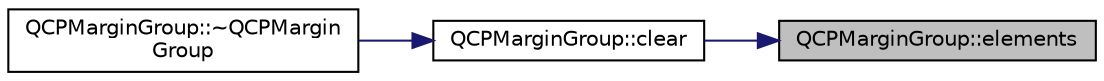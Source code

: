 digraph "QCPMarginGroup::elements"
{
 // LATEX_PDF_SIZE
  edge [fontname="Helvetica",fontsize="10",labelfontname="Helvetica",labelfontsize="10"];
  node [fontname="Helvetica",fontsize="10",shape=record];
  rankdir="RL";
  Node1 [label="QCPMarginGroup::elements",height=0.2,width=0.4,color="black", fillcolor="grey75", style="filled", fontcolor="black",tooltip=" "];
  Node1 -> Node2 [dir="back",color="midnightblue",fontsize="10",style="solid",fontname="Helvetica"];
  Node2 [label="QCPMarginGroup::clear",height=0.2,width=0.4,color="black", fillcolor="white", style="filled",URL="$classQCPMarginGroup.html#a144b67f216e4e86c3a3a309e850285fe",tooltip=" "];
  Node2 -> Node3 [dir="back",color="midnightblue",fontsize="10",style="solid",fontname="Helvetica"];
  Node3 [label="QCPMarginGroup::~QCPMargin\lGroup",height=0.2,width=0.4,color="black", fillcolor="white", style="filled",URL="$classQCPMarginGroup.html#a42c62becdaac41406ca90f1c2a755e1c",tooltip=" "];
}
